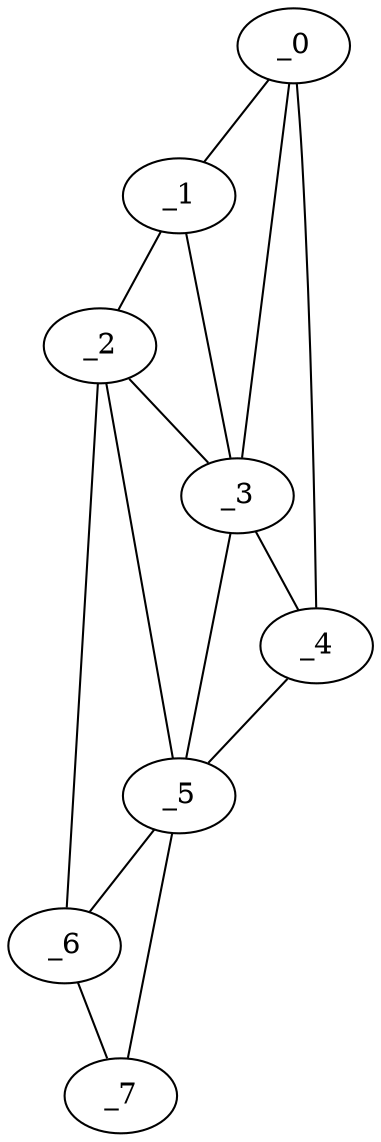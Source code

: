 graph "obj97__175.gxl" {
	_0	 [x=17,
		y=27];
	_1	 [x=17,
		y=37];
	_0 -- _1	 [valence=1];
	_3	 [x=42,
		y=23];
	_0 -- _3	 [valence=2];
	_4	 [x=46,
		y=17];
	_0 -- _4	 [valence=1];
	_2	 [x=35,
		y=77];
	_1 -- _2	 [valence=1];
	_1 -- _3	 [valence=2];
	_2 -- _3	 [valence=1];
	_5	 [x=72,
		y=10];
	_2 -- _5	 [valence=2];
	_6	 [x=113,
		y=20];
	_2 -- _6	 [valence=1];
	_3 -- _4	 [valence=2];
	_3 -- _5	 [valence=2];
	_4 -- _5	 [valence=1];
	_5 -- _6	 [valence=2];
	_7	 [x=118,
		y=10];
	_5 -- _7	 [valence=1];
	_6 -- _7	 [valence=1];
}
